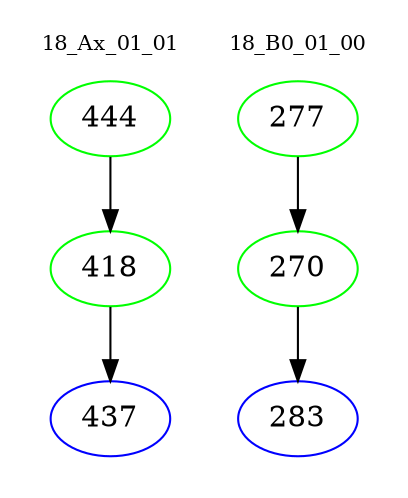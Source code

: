 digraph{
subgraph cluster_0 {
color = white
label = "18_Ax_01_01";
fontsize=10;
T0_444 [label="444", color="green"]
T0_444 -> T0_418 [color="black"]
T0_418 [label="418", color="green"]
T0_418 -> T0_437 [color="black"]
T0_437 [label="437", color="blue"]
}
subgraph cluster_1 {
color = white
label = "18_B0_01_00";
fontsize=10;
T1_277 [label="277", color="green"]
T1_277 -> T1_270 [color="black"]
T1_270 [label="270", color="green"]
T1_270 -> T1_283 [color="black"]
T1_283 [label="283", color="blue"]
}
}
